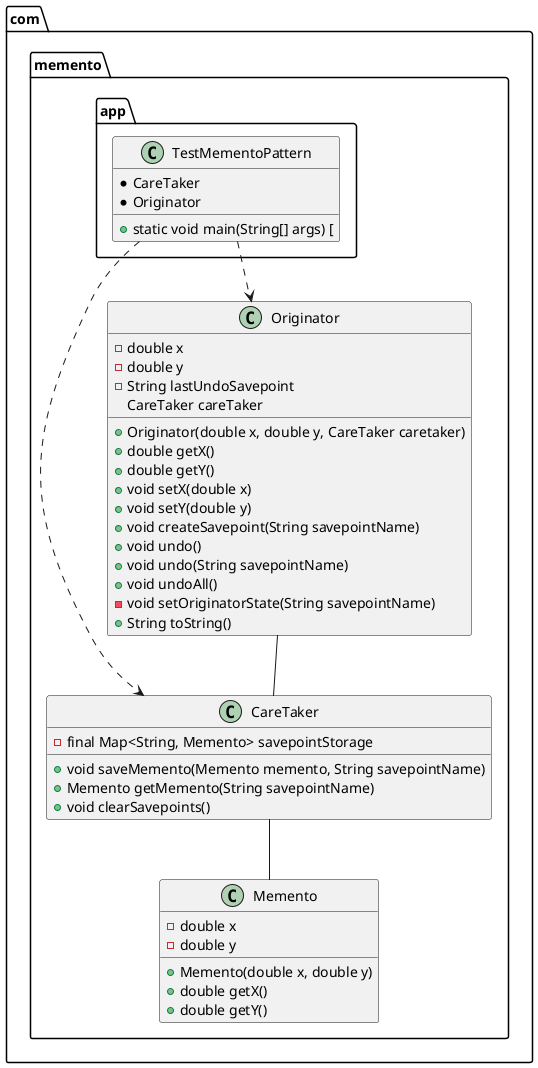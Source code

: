 @startuml
class com.memento.CareTaker{
  - final Map<String, Memento> savepointStorage
  + void saveMemento(Memento memento, String savepointName)
  + Memento getMemento(String savepointName)
  + void clearSavepoints()
}
class com.memento.Memento{
  - double x
  - double y
  + Memento(double x, double y)
  + double getX()
  + double getY()
}
class com.memento.Originator{
  - double x
  - double y
  - String lastUndoSavepoint
  CareTaker careTaker
  + Originator(double x, double y, CareTaker caretaker)
  + double getX()
  + double getY()
  + void setX(double x)
  + void setY(double y)
  + void createSavepoint(String savepointName)
  + void undo()
  + void undo(String savepointName)
  + void undoAll()
  - void setOriginatorState(String savepointName)
  + String toString()
}
class com.memento.app.TestMementoPattern{
  + static void main(String[] args) [
    * CareTaker
    * Originator
}
com.memento.app.TestMementoPattern ..> com.memento.CareTaker
com.memento.app.TestMementoPattern ..> com.memento.Originator
com.memento.Originator -- com.memento.CareTaker
com.memento.CareTaker -- com.memento.Memento
@enduml